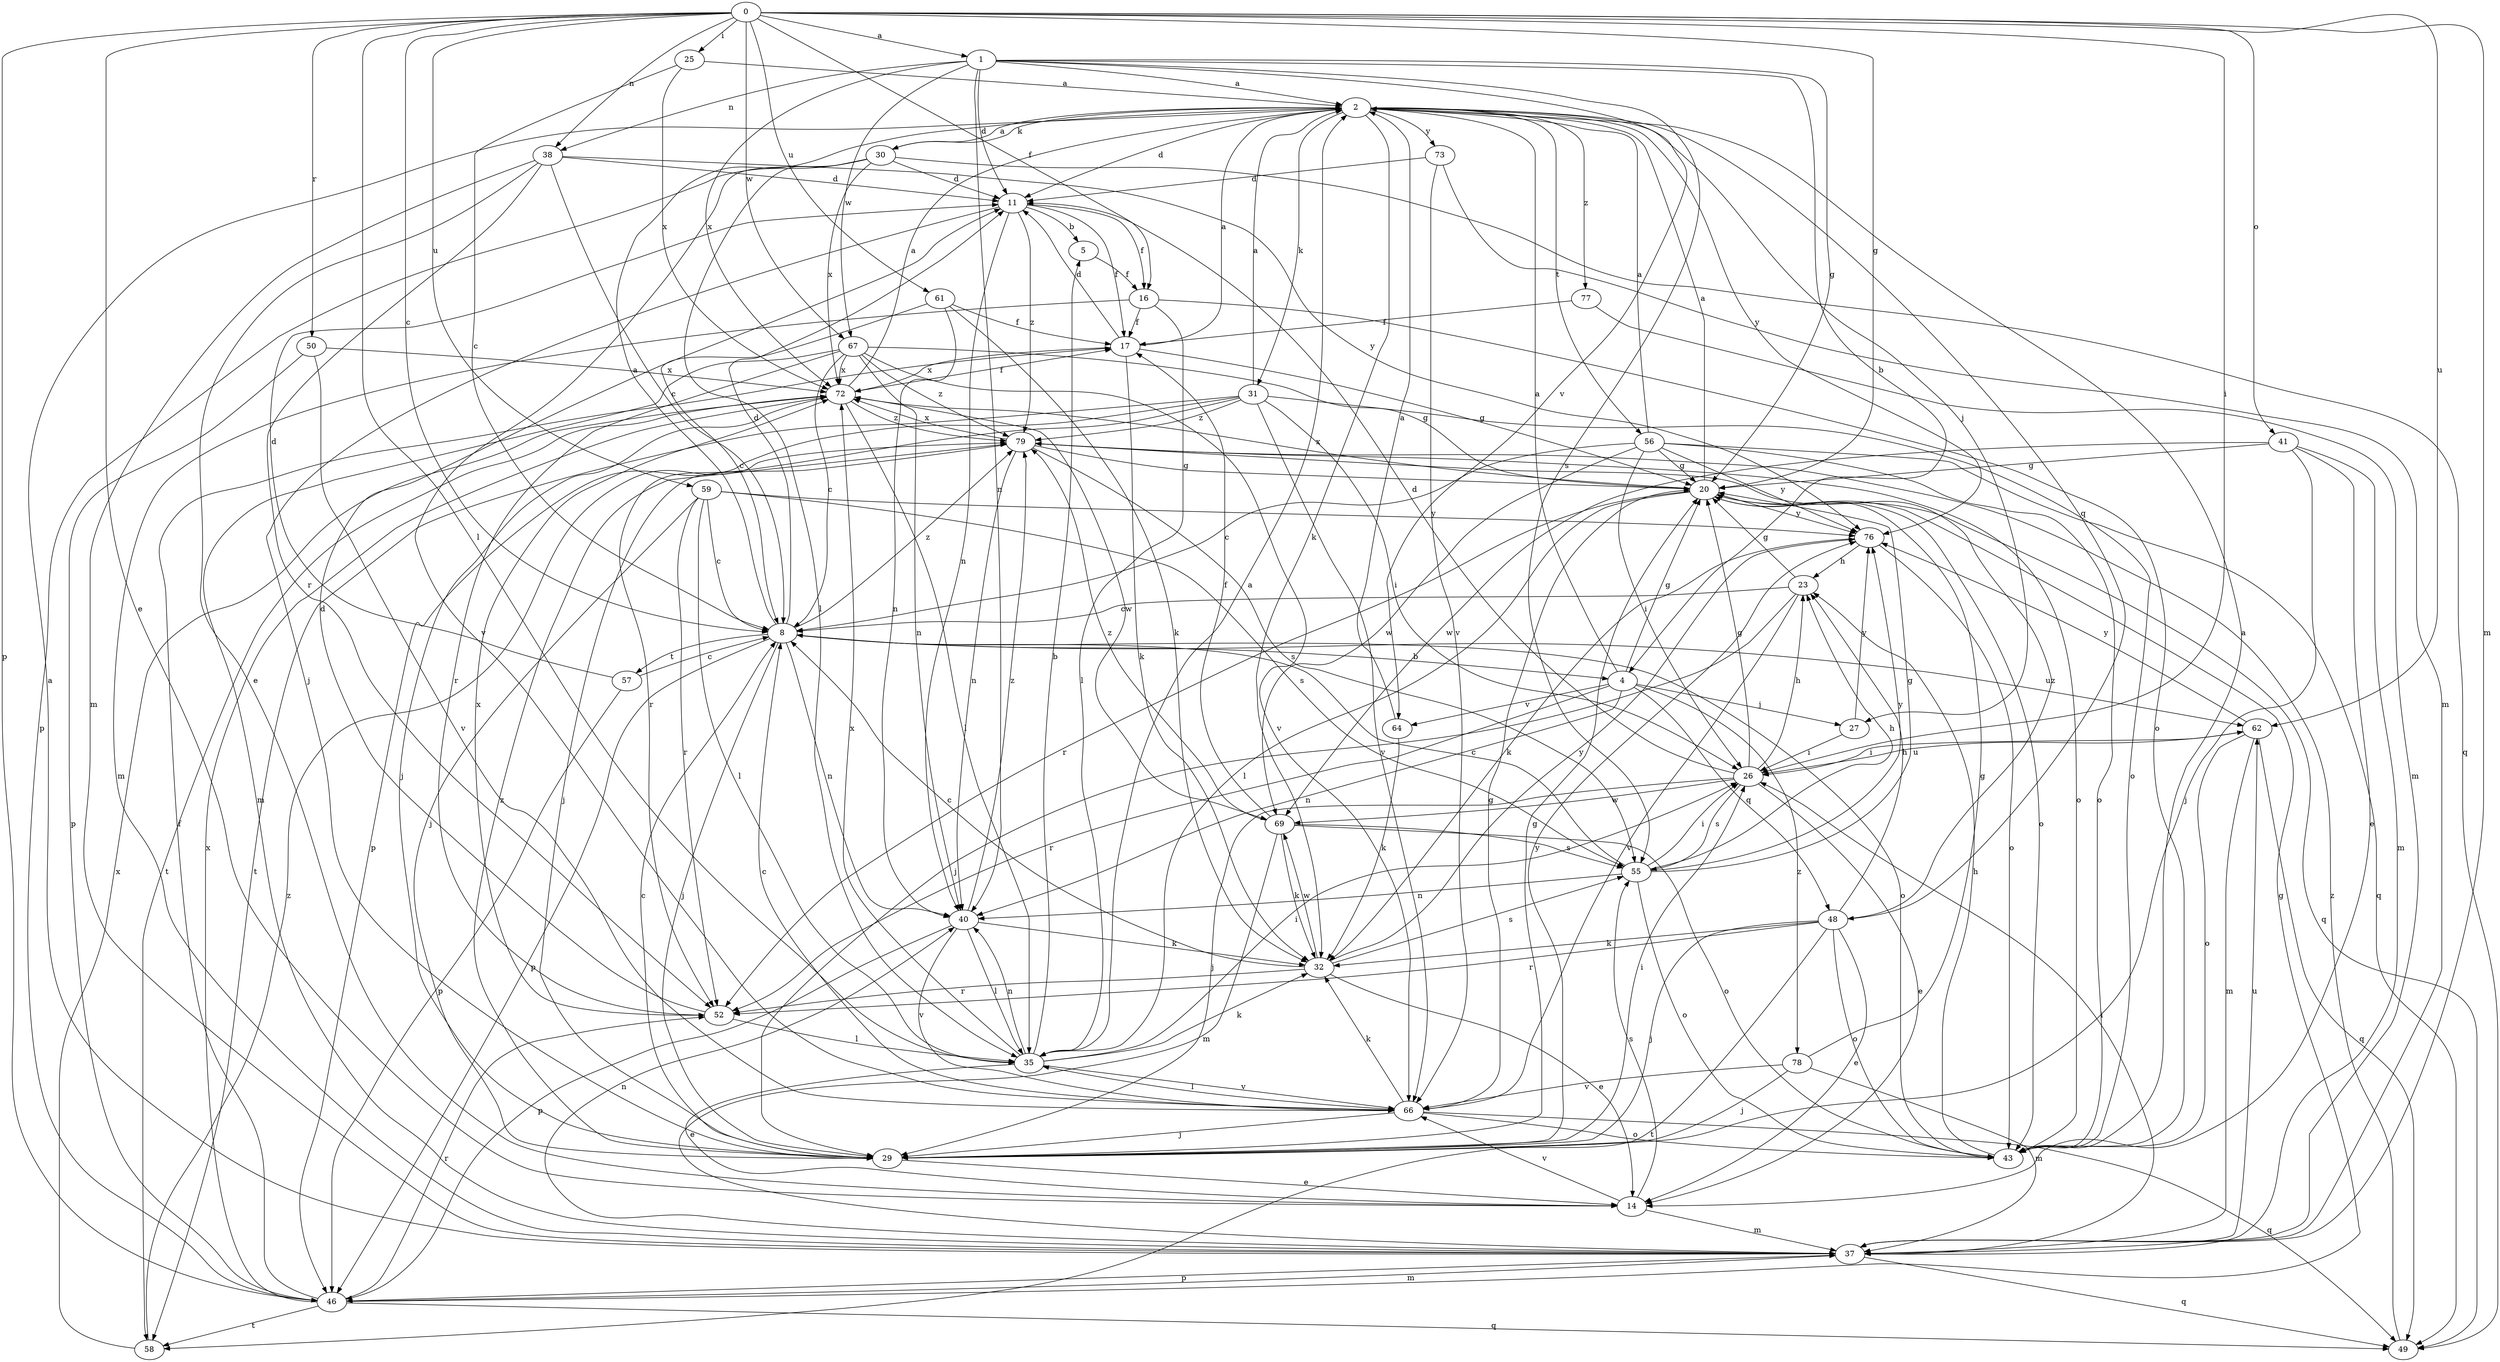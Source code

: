 strict digraph  {
0;
1;
2;
4;
5;
8;
11;
14;
16;
17;
20;
23;
25;
26;
27;
29;
30;
31;
32;
35;
37;
38;
40;
41;
43;
46;
48;
49;
50;
52;
55;
56;
57;
58;
59;
61;
62;
64;
66;
67;
69;
72;
73;
76;
77;
78;
79;
0 -> 1  [label=a];
0 -> 8  [label=c];
0 -> 14  [label=e];
0 -> 16  [label=f];
0 -> 20  [label=g];
0 -> 25  [label=i];
0 -> 26  [label=i];
0 -> 35  [label=l];
0 -> 37  [label=m];
0 -> 38  [label=n];
0 -> 41  [label=o];
0 -> 46  [label=p];
0 -> 50  [label=r];
0 -> 59  [label=u];
0 -> 61  [label=u];
0 -> 62  [label=u];
0 -> 67  [label=w];
1 -> 2  [label=a];
1 -> 4  [label=b];
1 -> 11  [label=d];
1 -> 20  [label=g];
1 -> 38  [label=n];
1 -> 40  [label=n];
1 -> 55  [label=s];
1 -> 64  [label=v];
1 -> 67  [label=w];
1 -> 72  [label=x];
2 -> 11  [label=d];
2 -> 27  [label=j];
2 -> 30  [label=k];
2 -> 31  [label=k];
2 -> 32  [label=k];
2 -> 48  [label=q];
2 -> 56  [label=t];
2 -> 73  [label=y];
2 -> 76  [label=y];
2 -> 77  [label=z];
4 -> 2  [label=a];
4 -> 20  [label=g];
4 -> 27  [label=j];
4 -> 40  [label=n];
4 -> 48  [label=q];
4 -> 52  [label=r];
4 -> 64  [label=v];
4 -> 78  [label=z];
5 -> 16  [label=f];
8 -> 2  [label=a];
8 -> 4  [label=b];
8 -> 11  [label=d];
8 -> 29  [label=j];
8 -> 40  [label=n];
8 -> 43  [label=o];
8 -> 46  [label=p];
8 -> 57  [label=t];
8 -> 62  [label=u];
8 -> 79  [label=z];
11 -> 5  [label=b];
11 -> 16  [label=f];
11 -> 17  [label=f];
11 -> 29  [label=j];
11 -> 40  [label=n];
11 -> 79  [label=z];
14 -> 37  [label=m];
14 -> 55  [label=s];
14 -> 66  [label=v];
16 -> 17  [label=f];
16 -> 35  [label=l];
16 -> 37  [label=m];
16 -> 43  [label=o];
17 -> 2  [label=a];
17 -> 11  [label=d];
17 -> 20  [label=g];
17 -> 32  [label=k];
17 -> 72  [label=x];
20 -> 2  [label=a];
20 -> 35  [label=l];
20 -> 43  [label=o];
20 -> 49  [label=q];
20 -> 52  [label=r];
20 -> 72  [label=x];
20 -> 76  [label=y];
23 -> 8  [label=c];
23 -> 20  [label=g];
23 -> 29  [label=j];
23 -> 66  [label=v];
25 -> 2  [label=a];
25 -> 8  [label=c];
25 -> 72  [label=x];
26 -> 11  [label=d];
26 -> 14  [label=e];
26 -> 20  [label=g];
26 -> 23  [label=h];
26 -> 29  [label=j];
26 -> 55  [label=s];
26 -> 62  [label=u];
26 -> 69  [label=w];
27 -> 26  [label=i];
27 -> 76  [label=y];
29 -> 8  [label=c];
29 -> 14  [label=e];
29 -> 20  [label=g];
29 -> 26  [label=i];
29 -> 76  [label=y];
29 -> 79  [label=z];
30 -> 2  [label=a];
30 -> 11  [label=d];
30 -> 35  [label=l];
30 -> 46  [label=p];
30 -> 49  [label=q];
30 -> 66  [label=v];
30 -> 72  [label=x];
31 -> 2  [label=a];
31 -> 26  [label=i];
31 -> 43  [label=o];
31 -> 46  [label=p];
31 -> 52  [label=r];
31 -> 58  [label=t];
31 -> 66  [label=v];
31 -> 79  [label=z];
32 -> 8  [label=c];
32 -> 14  [label=e];
32 -> 52  [label=r];
32 -> 55  [label=s];
32 -> 69  [label=w];
32 -> 76  [label=y];
35 -> 2  [label=a];
35 -> 5  [label=b];
35 -> 14  [label=e];
35 -> 26  [label=i];
35 -> 32  [label=k];
35 -> 40  [label=n];
35 -> 66  [label=v];
35 -> 72  [label=x];
37 -> 2  [label=a];
37 -> 26  [label=i];
37 -> 40  [label=n];
37 -> 46  [label=p];
37 -> 49  [label=q];
37 -> 62  [label=u];
38 -> 8  [label=c];
38 -> 11  [label=d];
38 -> 14  [label=e];
38 -> 37  [label=m];
38 -> 52  [label=r];
38 -> 76  [label=y];
40 -> 32  [label=k];
40 -> 35  [label=l];
40 -> 46  [label=p];
40 -> 66  [label=v];
40 -> 79  [label=z];
41 -> 14  [label=e];
41 -> 20  [label=g];
41 -> 29  [label=j];
41 -> 37  [label=m];
41 -> 69  [label=w];
43 -> 2  [label=a];
43 -> 23  [label=h];
46 -> 17  [label=f];
46 -> 20  [label=g];
46 -> 37  [label=m];
46 -> 49  [label=q];
46 -> 52  [label=r];
46 -> 58  [label=t];
46 -> 72  [label=x];
48 -> 14  [label=e];
48 -> 23  [label=h];
48 -> 29  [label=j];
48 -> 32  [label=k];
48 -> 43  [label=o];
48 -> 52  [label=r];
48 -> 58  [label=t];
48 -> 79  [label=z];
49 -> 79  [label=z];
50 -> 46  [label=p];
50 -> 66  [label=v];
50 -> 72  [label=x];
52 -> 11  [label=d];
52 -> 35  [label=l];
52 -> 72  [label=x];
55 -> 8  [label=c];
55 -> 20  [label=g];
55 -> 23  [label=h];
55 -> 26  [label=i];
55 -> 40  [label=n];
55 -> 43  [label=o];
55 -> 76  [label=y];
56 -> 2  [label=a];
56 -> 8  [label=c];
56 -> 20  [label=g];
56 -> 26  [label=i];
56 -> 43  [label=o];
56 -> 49  [label=q];
56 -> 69  [label=w];
56 -> 76  [label=y];
57 -> 8  [label=c];
57 -> 11  [label=d];
57 -> 46  [label=p];
58 -> 72  [label=x];
58 -> 79  [label=z];
59 -> 8  [label=c];
59 -> 29  [label=j];
59 -> 35  [label=l];
59 -> 52  [label=r];
59 -> 55  [label=s];
59 -> 76  [label=y];
61 -> 8  [label=c];
61 -> 17  [label=f];
61 -> 32  [label=k];
61 -> 40  [label=n];
62 -> 26  [label=i];
62 -> 37  [label=m];
62 -> 43  [label=o];
62 -> 49  [label=q];
62 -> 76  [label=y];
64 -> 2  [label=a];
64 -> 32  [label=k];
66 -> 8  [label=c];
66 -> 20  [label=g];
66 -> 29  [label=j];
66 -> 32  [label=k];
66 -> 35  [label=l];
66 -> 43  [label=o];
66 -> 49  [label=q];
67 -> 8  [label=c];
67 -> 20  [label=g];
67 -> 37  [label=m];
67 -> 40  [label=n];
67 -> 52  [label=r];
67 -> 66  [label=v];
67 -> 72  [label=x];
67 -> 79  [label=z];
69 -> 17  [label=f];
69 -> 32  [label=k];
69 -> 37  [label=m];
69 -> 43  [label=o];
69 -> 55  [label=s];
69 -> 79  [label=z];
72 -> 2  [label=a];
72 -> 17  [label=f];
72 -> 29  [label=j];
72 -> 35  [label=l];
72 -> 58  [label=t];
72 -> 69  [label=w];
72 -> 79  [label=z];
73 -> 11  [label=d];
73 -> 37  [label=m];
73 -> 66  [label=v];
76 -> 23  [label=h];
76 -> 32  [label=k];
76 -> 43  [label=o];
77 -> 17  [label=f];
77 -> 37  [label=m];
78 -> 20  [label=g];
78 -> 29  [label=j];
78 -> 37  [label=m];
78 -> 66  [label=v];
79 -> 20  [label=g];
79 -> 29  [label=j];
79 -> 40  [label=n];
79 -> 43  [label=o];
79 -> 55  [label=s];
79 -> 72  [label=x];
}

